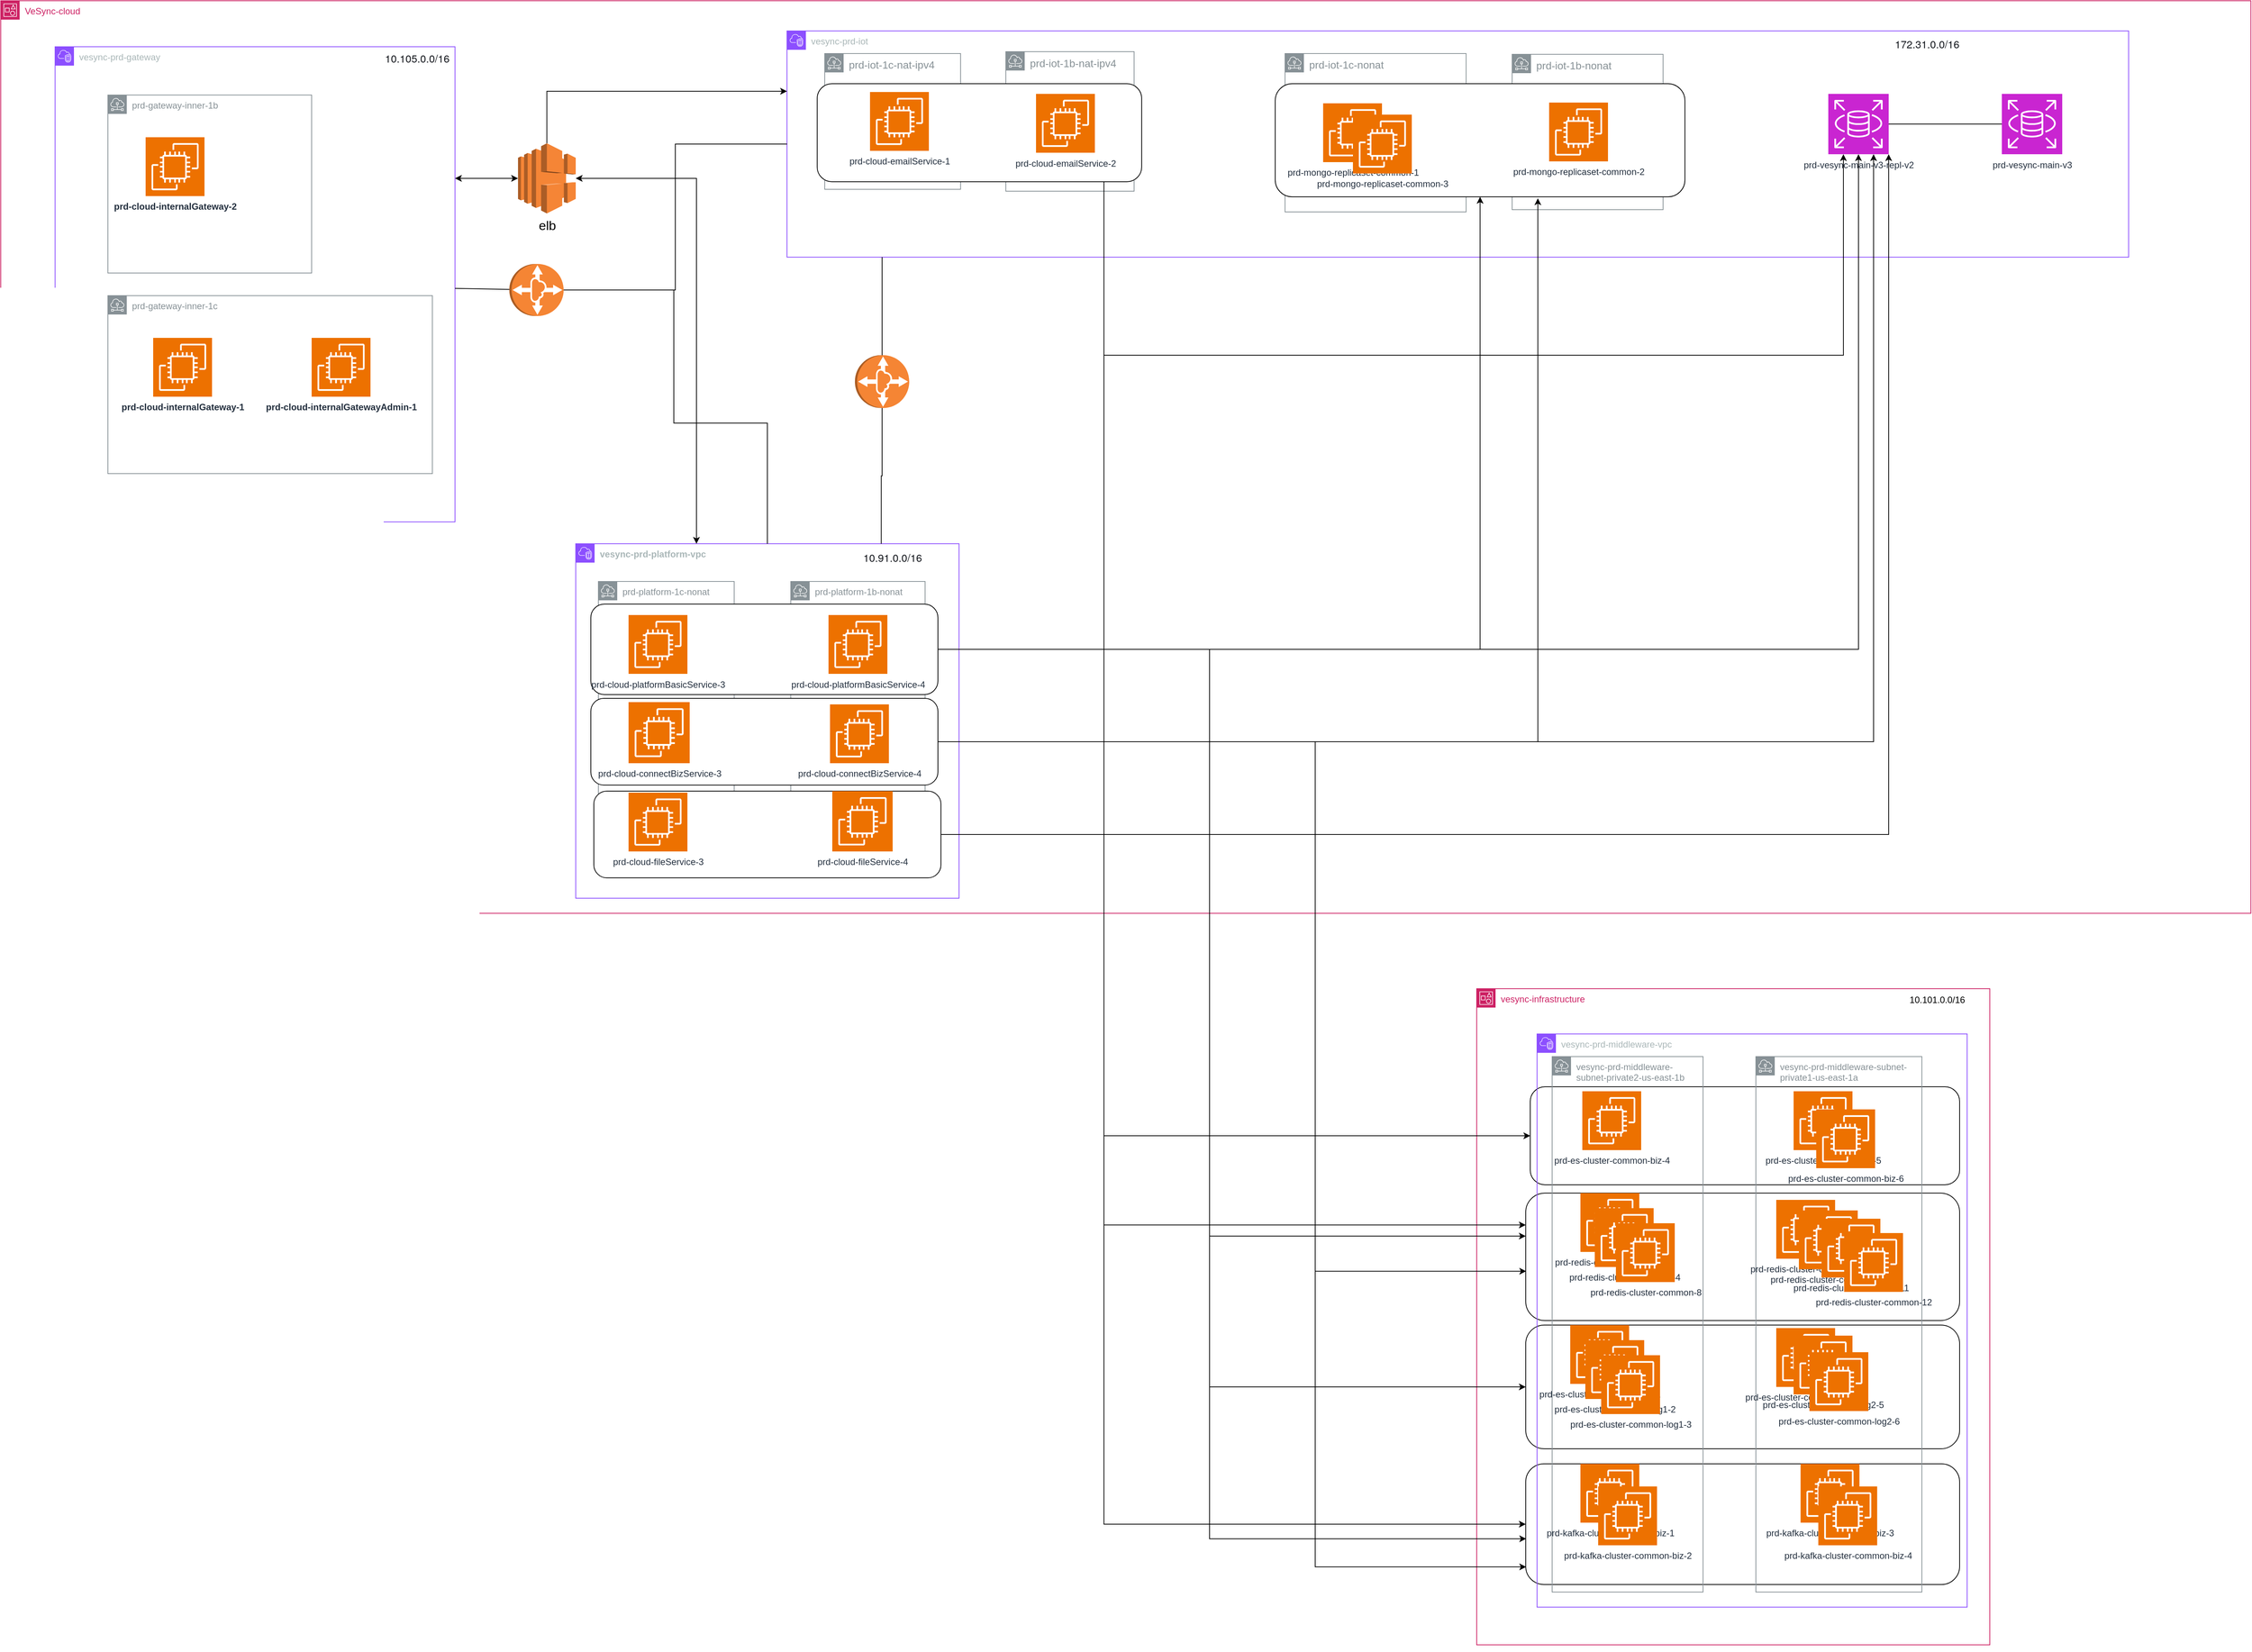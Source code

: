 <mxfile version="24.8.6">
  <diagram name="第 1 页" id="YM_w0v_YzfD_8RYGpQ09">
    <mxGraphModel dx="6434" dy="3656" grid="1" gridSize="10" guides="1" tooltips="1" connect="1" arrows="1" fold="1" page="1" pageScale="1" pageWidth="827" pageHeight="1169" math="0" shadow="0">
      <root>
        <mxCell id="0" />
        <mxCell id="1" parent="0" />
        <mxCell id="HZn5qNQIZKqaOpFyqT_2-1" value="VeSync-cloud" style="points=[[0,0],[0.25,0],[0.5,0],[0.75,0],[1,0],[1,0.25],[1,0.5],[1,0.75],[1,1],[0.75,1],[0.5,1],[0.25,1],[0,1],[0,0.75],[0,0.5],[0,0.25]];outlineConnect=0;gradientColor=none;html=1;whiteSpace=wrap;fontSize=12;fontStyle=0;container=1;pointerEvents=0;collapsible=0;recursiveResize=0;shape=mxgraph.aws4.group;grIcon=mxgraph.aws4.group_account;strokeColor=#CD2264;fillColor=none;verticalAlign=top;align=left;spacingLeft=30;fontColor=#CD2264;dashed=0;" vertex="1" parent="1">
          <mxGeometry x="-982" y="-820" width="2982" height="1210" as="geometry" />
        </mxCell>
        <mxCell id="HZn5qNQIZKqaOpFyqT_2-2" value="&lt;font face=&quot;Helvetica&quot;&gt;vesync-prd-iot&lt;/font&gt;" style="points=[[0,0],[0.25,0],[0.5,0],[0.75,0],[1,0],[1,0.25],[1,0.5],[1,0.75],[1,1],[0.75,1],[0.5,1],[0.25,1],[0,1],[0,0.75],[0,0.5],[0,0.25]];outlineConnect=0;gradientColor=none;html=1;whiteSpace=wrap;fontSize=12;fontStyle=0;container=1;pointerEvents=0;collapsible=0;recursiveResize=0;shape=mxgraph.aws4.group;grIcon=mxgraph.aws4.group_vpc2;strokeColor=#8C4FFF;fillColor=none;verticalAlign=top;align=left;spacingLeft=30;fontColor=#AAB7B8;dashed=0;" vertex="1" parent="HZn5qNQIZKqaOpFyqT_2-1">
          <mxGeometry x="1042" y="40" width="1778" height="300" as="geometry" />
        </mxCell>
        <mxCell id="HZn5qNQIZKqaOpFyqT_2-3" value="&lt;font style=&quot;font-size: 14px;&quot;&gt;prd-iot-1b-nonat&lt;/font&gt;" style="sketch=0;outlineConnect=0;gradientColor=none;html=1;whiteSpace=wrap;fontSize=12;fontStyle=0;shape=mxgraph.aws4.group;grIcon=mxgraph.aws4.group_subnet;strokeColor=#879196;fillColor=none;verticalAlign=top;align=left;spacingLeft=30;fontColor=#879196;dashed=0;" vertex="1" parent="HZn5qNQIZKqaOpFyqT_2-2">
          <mxGeometry x="961" y="31" width="200" height="206" as="geometry" />
        </mxCell>
        <mxCell id="HZn5qNQIZKqaOpFyqT_2-4" value="&lt;font style=&quot;font-size: 14px;&quot;&gt;prd-iot-1c-nonat&lt;/font&gt;" style="sketch=0;outlineConnect=0;gradientColor=none;html=1;whiteSpace=wrap;fontSize=12;fontStyle=0;shape=mxgraph.aws4.group;grIcon=mxgraph.aws4.group_subnet;strokeColor=#879196;fillColor=none;verticalAlign=top;align=left;spacingLeft=30;fontColor=#879196;dashed=0;" vertex="1" parent="HZn5qNQIZKqaOpFyqT_2-2">
          <mxGeometry x="660" y="30" width="240" height="210" as="geometry" />
        </mxCell>
        <mxCell id="HZn5qNQIZKqaOpFyqT_2-5" value="" style="rounded=1;whiteSpace=wrap;html=1;" vertex="1" parent="HZn5qNQIZKqaOpFyqT_2-2">
          <mxGeometry x="647" y="70" width="543" height="150" as="geometry" />
        </mxCell>
        <mxCell id="HZn5qNQIZKqaOpFyqT_2-6" value="&lt;font style=&quot;font-size: 14px;&quot;&gt;prd-iot-1c-nat-ipv4&lt;/font&gt;" style="sketch=0;outlineConnect=0;gradientColor=none;html=1;whiteSpace=wrap;fontSize=12;fontStyle=0;shape=mxgraph.aws4.group;grIcon=mxgraph.aws4.group_subnet;strokeColor=#879196;fillColor=none;verticalAlign=top;align=left;spacingLeft=30;fontColor=#879196;dashed=0;" vertex="1" parent="HZn5qNQIZKqaOpFyqT_2-2">
          <mxGeometry x="50" y="30" width="180" height="180" as="geometry" />
        </mxCell>
        <mxCell id="HZn5qNQIZKqaOpFyqT_2-7" value="&lt;span style=&quot;font-size: 14px;&quot;&gt;prd-iot-1b-nat-ipv4&lt;/span&gt;" style="sketch=0;outlineConnect=0;gradientColor=none;html=1;whiteSpace=wrap;fontSize=12;fontStyle=0;shape=mxgraph.aws4.group;grIcon=mxgraph.aws4.group_subnet;strokeColor=#879196;fillColor=none;verticalAlign=top;align=left;spacingLeft=30;fontColor=#879196;dashed=0;" vertex="1" parent="HZn5qNQIZKqaOpFyqT_2-2">
          <mxGeometry x="290" y="27.5" width="170" height="185" as="geometry" />
        </mxCell>
        <mxCell id="HZn5qNQIZKqaOpFyqT_2-8" value="" style="rounded=1;whiteSpace=wrap;html=1;" vertex="1" parent="HZn5qNQIZKqaOpFyqT_2-2">
          <mxGeometry x="40" y="70" width="430" height="130" as="geometry" />
        </mxCell>
        <mxCell id="HZn5qNQIZKqaOpFyqT_2-9" value="" style="rounded=0;orthogonalLoop=1;jettySize=auto;html=1;endArrow=none;endFill=0;" edge="1" parent="HZn5qNQIZKqaOpFyqT_2-2" source="HZn5qNQIZKqaOpFyqT_2-10" target="HZn5qNQIZKqaOpFyqT_2-11">
          <mxGeometry relative="1" as="geometry" />
        </mxCell>
        <mxCell id="HZn5qNQIZKqaOpFyqT_2-10" value="prd-vesync-main-v3-repl-v2" style="sketch=0;points=[[0,0,0],[0.25,0,0],[0.5,0,0],[0.75,0,0],[1,0,0],[0,1,0],[0.25,1,0],[0.5,1,0],[0.75,1,0],[1,1,0],[0,0.25,0],[0,0.5,0],[0,0.75,0],[1,0.25,0],[1,0.5,0],[1,0.75,0]];outlineConnect=0;fontColor=#232F3E;fillColor=#C925D1;strokeColor=#ffffff;dashed=0;verticalLabelPosition=bottom;verticalAlign=top;align=center;html=1;fontSize=12;fontStyle=0;aspect=fixed;shape=mxgraph.aws4.resourceIcon;resIcon=mxgraph.aws4.rds;" vertex="1" parent="HZn5qNQIZKqaOpFyqT_2-2">
          <mxGeometry x="1380" y="83.5" width="80" height="80" as="geometry" />
        </mxCell>
        <mxCell id="HZn5qNQIZKqaOpFyqT_2-11" value="prd-vesync-main-v3" style="sketch=0;points=[[0,0,0],[0.25,0,0],[0.5,0,0],[0.75,0,0],[1,0,0],[0,1,0],[0.25,1,0],[0.5,1,0],[0.75,1,0],[1,1,0],[0,0.25,0],[0,0.5,0],[0,0.75,0],[1,0.25,0],[1,0.5,0],[1,0.75,0]];outlineConnect=0;fontColor=#232F3E;fillColor=#C925D1;strokeColor=#ffffff;dashed=0;verticalLabelPosition=bottom;verticalAlign=top;align=center;html=1;fontSize=12;fontStyle=0;aspect=fixed;shape=mxgraph.aws4.resourceIcon;resIcon=mxgraph.aws4.rds;" vertex="1" parent="HZn5qNQIZKqaOpFyqT_2-2">
          <mxGeometry x="1610" y="83.5" width="80" height="80" as="geometry" />
        </mxCell>
        <mxCell id="HZn5qNQIZKqaOpFyqT_2-12" value="prd-cloud-emailService-1" style="sketch=0;points=[[0,0,0],[0.25,0,0],[0.5,0,0],[0.75,0,0],[1,0,0],[0,1,0],[0.25,1,0],[0.5,1,0],[0.75,1,0],[1,1,0],[0,0.25,0],[0,0.5,0],[0,0.75,0],[1,0.25,0],[1,0.5,0],[1,0.75,0]];outlineConnect=0;fontColor=#232F3E;fillColor=#ED7100;strokeColor=#ffffff;dashed=0;verticalLabelPosition=bottom;verticalAlign=top;align=center;html=1;fontSize=12;fontStyle=0;aspect=fixed;shape=mxgraph.aws4.resourceIcon;resIcon=mxgraph.aws4.ec2;" vertex="1" parent="HZn5qNQIZKqaOpFyqT_2-2">
          <mxGeometry x="110" y="81" width="78" height="78" as="geometry" />
        </mxCell>
        <mxCell id="HZn5qNQIZKqaOpFyqT_2-13" value="prd-cloud-emailService-2&lt;div&gt;&lt;br&gt;&lt;/div&gt;" style="sketch=0;points=[[0,0,0],[0.25,0,0],[0.5,0,0],[0.75,0,0],[1,0,0],[0,1,0],[0.25,1,0],[0.5,1,0],[0.75,1,0],[1,1,0],[0,0.25,0],[0,0.5,0],[0,0.75,0],[1,0.25,0],[1,0.5,0],[1,0.75,0]];outlineConnect=0;fontColor=#232F3E;fillColor=#ED7100;strokeColor=#ffffff;dashed=0;verticalLabelPosition=bottom;verticalAlign=top;align=center;html=1;fontSize=12;fontStyle=0;aspect=fixed;shape=mxgraph.aws4.resourceIcon;resIcon=mxgraph.aws4.ec2;" vertex="1" parent="HZn5qNQIZKqaOpFyqT_2-2">
          <mxGeometry x="330" y="83.5" width="78" height="78" as="geometry" />
        </mxCell>
        <mxCell id="HZn5qNQIZKqaOpFyqT_2-14" value="prd-mongo-replicaset-common-1" style="sketch=0;points=[[0,0,0],[0.25,0,0],[0.5,0,0],[0.75,0,0],[1,0,0],[0,1,0],[0.25,1,0],[0.5,1,0],[0.75,1,0],[1,1,0],[0,0.25,0],[0,0.5,0],[0,0.75,0],[1,0.25,0],[1,0.5,0],[1,0.75,0]];outlineConnect=0;fontColor=#232F3E;fillColor=#ED7100;strokeColor=#ffffff;dashed=0;verticalLabelPosition=bottom;verticalAlign=top;align=center;html=1;fontSize=12;fontStyle=0;aspect=fixed;shape=mxgraph.aws4.resourceIcon;resIcon=mxgraph.aws4.ec2;" vertex="1" parent="HZn5qNQIZKqaOpFyqT_2-2">
          <mxGeometry x="710.5" y="96" width="78" height="78" as="geometry" />
        </mxCell>
        <mxCell id="HZn5qNQIZKqaOpFyqT_2-15" value="prd-mongo-replicaset-common-3" style="sketch=0;points=[[0,0,0],[0.25,0,0],[0.5,0,0],[0.75,0,0],[1,0,0],[0,1,0],[0.25,1,0],[0.5,1,0],[0.75,1,0],[1,1,0],[0,0.25,0],[0,0.5,0],[0,0.75,0],[1,0.25,0],[1,0.5,0],[1,0.75,0]];outlineConnect=0;fontColor=#232F3E;fillColor=#ED7100;strokeColor=#ffffff;dashed=0;verticalLabelPosition=bottom;verticalAlign=top;align=center;html=1;fontSize=12;fontStyle=0;aspect=fixed;shape=mxgraph.aws4.resourceIcon;resIcon=mxgraph.aws4.ec2;" vertex="1" parent="HZn5qNQIZKqaOpFyqT_2-2">
          <mxGeometry x="750" y="111" width="78" height="78" as="geometry" />
        </mxCell>
        <mxCell id="HZn5qNQIZKqaOpFyqT_2-16" value="prd-mongo-replicaset-common-2" style="sketch=0;points=[[0,0,0],[0.25,0,0],[0.5,0,0],[0.75,0,0],[1,0,0],[0,1,0],[0.25,1,0],[0.5,1,0],[0.75,1,0],[1,1,0],[0,0.25,0],[0,0.5,0],[0,0.75,0],[1,0.25,0],[1,0.5,0],[1,0.75,0]];outlineConnect=0;fontColor=#232F3E;fillColor=#ED7100;strokeColor=#ffffff;dashed=0;verticalLabelPosition=bottom;verticalAlign=top;align=center;html=1;fontSize=12;fontStyle=0;aspect=fixed;shape=mxgraph.aws4.resourceIcon;resIcon=mxgraph.aws4.ec2;" vertex="1" parent="HZn5qNQIZKqaOpFyqT_2-2">
          <mxGeometry x="1010" y="95" width="78" height="78" as="geometry" />
        </mxCell>
        <mxCell id="HZn5qNQIZKqaOpFyqT_2-17" value="&lt;div style=&quot;color: rgb(22, 25, 31); font-family: &amp;quot;Amazon Ember&amp;quot;, &amp;quot;Helvetica Neue&amp;quot;, Roboto, Arial, sans-serif; font-size: 14px; text-align: start; background-color: rgb(255, 255, 255);&quot; class=&quot;awsui_child_18582_7onux_145&quot;&gt;&lt;div data-testid=&quot;column-value&quot;&gt;172.31.0.0/16&lt;/div&gt;&lt;div&gt;&lt;br&gt;&lt;/div&gt;&lt;/div&gt;&lt;div style=&quot;color: rgb(22, 25, 31); font-family: &amp;quot;Amazon Ember&amp;quot;, &amp;quot;Helvetica Neue&amp;quot;, Roboto, Arial, sans-serif; font-size: 14px; text-align: start; background-color: rgb(255, 255, 255);&quot; class=&quot;awsui_child_18582_7onux_145&quot;&gt;&lt;/div&gt;" style="text;html=1;align=center;verticalAlign=middle;whiteSpace=wrap;rounded=0;" vertex="1" parent="HZn5qNQIZKqaOpFyqT_2-2">
          <mxGeometry x="1481" y="10" width="60" height="30" as="geometry" />
        </mxCell>
        <mxCell id="HZn5qNQIZKqaOpFyqT_2-18" style="edgeStyle=orthogonalEdgeStyle;rounded=0;orthogonalLoop=1;jettySize=auto;html=1;entryX=0.25;entryY=1;entryDx=0;entryDy=0;entryPerimeter=0;" edge="1" parent="HZn5qNQIZKqaOpFyqT_2-2" source="HZn5qNQIZKqaOpFyqT_2-8" target="HZn5qNQIZKqaOpFyqT_2-10">
          <mxGeometry relative="1" as="geometry">
            <Array as="points">
              <mxPoint x="420" y="430" />
              <mxPoint x="1400" y="430" />
            </Array>
          </mxGeometry>
        </mxCell>
        <mxCell id="HZn5qNQIZKqaOpFyqT_2-19" value="&lt;b&gt;vesync-prd-platform-vpc&lt;/b&gt;" style="points=[[0,0],[0.25,0],[0.5,0],[0.75,0],[1,0],[1,0.25],[1,0.5],[1,0.75],[1,1],[0.75,1],[0.5,1],[0.25,1],[0,1],[0,0.75],[0,0.5],[0,0.25]];outlineConnect=0;gradientColor=none;html=1;whiteSpace=wrap;fontSize=12;fontStyle=0;container=1;pointerEvents=0;collapsible=0;recursiveResize=0;shape=mxgraph.aws4.group;grIcon=mxgraph.aws4.group_vpc2;strokeColor=#8C4FFF;fillColor=none;verticalAlign=top;align=left;spacingLeft=30;fontColor=#AAB7B8;dashed=0;" vertex="1" parent="HZn5qNQIZKqaOpFyqT_2-1">
          <mxGeometry x="762" y="720" width="508" height="470" as="geometry" />
        </mxCell>
        <mxCell id="HZn5qNQIZKqaOpFyqT_2-20" value="prd-platform-1b-nonat" style="sketch=0;outlineConnect=0;gradientColor=none;html=1;whiteSpace=wrap;fontSize=12;fontStyle=0;shape=mxgraph.aws4.group;grIcon=mxgraph.aws4.group_subnet;strokeColor=#879196;fillColor=none;verticalAlign=top;align=left;spacingLeft=30;fontColor=#879196;dashed=0;" vertex="1" parent="HZn5qNQIZKqaOpFyqT_2-19">
          <mxGeometry x="285" y="50" width="178" height="380" as="geometry" />
        </mxCell>
        <mxCell id="HZn5qNQIZKqaOpFyqT_2-21" value="prd-platform-1c-no&lt;span style=&quot;background-color: initial;&quot;&gt;nat&lt;/span&gt;" style="sketch=0;outlineConnect=0;gradientColor=none;html=1;whiteSpace=wrap;fontSize=12;fontStyle=0;shape=mxgraph.aws4.group;grIcon=mxgraph.aws4.group_subnet;strokeColor=#879196;fillColor=none;verticalAlign=top;align=left;spacingLeft=30;fontColor=#879196;dashed=0;" vertex="1" parent="HZn5qNQIZKqaOpFyqT_2-19">
          <mxGeometry x="30" y="50" width="180" height="380" as="geometry" />
        </mxCell>
        <mxCell id="HZn5qNQIZKqaOpFyqT_2-22" value="" style="rounded=1;whiteSpace=wrap;html=1;" vertex="1" parent="HZn5qNQIZKqaOpFyqT_2-19">
          <mxGeometry x="24" y="328" width="460" height="115" as="geometry" />
        </mxCell>
        <mxCell id="HZn5qNQIZKqaOpFyqT_2-23" value="" style="rounded=1;whiteSpace=wrap;html=1;" vertex="1" parent="HZn5qNQIZKqaOpFyqT_2-19">
          <mxGeometry x="20" y="205" width="460" height="115" as="geometry" />
        </mxCell>
        <mxCell id="HZn5qNQIZKqaOpFyqT_2-24" value="" style="rounded=1;whiteSpace=wrap;html=1;" vertex="1" parent="HZn5qNQIZKqaOpFyqT_2-19">
          <mxGeometry x="20" y="80" width="460" height="120" as="geometry" />
        </mxCell>
        <mxCell id="HZn5qNQIZKqaOpFyqT_2-25" value="&lt;div&gt;&lt;span style=&quot;background-color: initial;&quot;&gt;prd-cloud-platformBasicService-3&lt;/span&gt;&lt;br&gt;&lt;/div&gt;" style="sketch=0;points=[[0,0,0],[0.25,0,0],[0.5,0,0],[0.75,0,0],[1,0,0],[0,1,0],[0.25,1,0],[0.5,1,0],[0.75,1,0],[1,1,0],[0,0.25,0],[0,0.5,0],[0,0.75,0],[1,0.25,0],[1,0.5,0],[1,0.75,0]];outlineConnect=0;fontColor=#232F3E;fillColor=#ED7100;strokeColor=#ffffff;dashed=0;verticalLabelPosition=bottom;verticalAlign=top;align=center;html=1;fontSize=12;fontStyle=0;aspect=fixed;shape=mxgraph.aws4.resourceIcon;resIcon=mxgraph.aws4.ec2;" vertex="1" parent="HZn5qNQIZKqaOpFyqT_2-19">
          <mxGeometry x="70" y="94.5" width="78" height="78" as="geometry" />
        </mxCell>
        <mxCell id="HZn5qNQIZKqaOpFyqT_2-26" value="&lt;div&gt;&lt;span style=&quot;background-color: initial;&quot;&gt;prd-cloud-platformBasicService-4&lt;/span&gt;&lt;br&gt;&lt;/div&gt;" style="sketch=0;points=[[0,0,0],[0.25,0,0],[0.5,0,0],[0.75,0,0],[1,0,0],[0,1,0],[0.25,1,0],[0.5,1,0],[0.75,1,0],[1,1,0],[0,0.25,0],[0,0.5,0],[0,0.75,0],[1,0.25,0],[1,0.5,0],[1,0.75,0]];outlineConnect=0;fontColor=#232F3E;fillColor=#ED7100;strokeColor=#ffffff;dashed=0;verticalLabelPosition=bottom;verticalAlign=top;align=center;html=1;fontSize=12;fontStyle=0;aspect=fixed;shape=mxgraph.aws4.resourceIcon;resIcon=mxgraph.aws4.ec2;" vertex="1" parent="HZn5qNQIZKqaOpFyqT_2-19">
          <mxGeometry x="335" y="94.5" width="78" height="78" as="geometry" />
        </mxCell>
        <mxCell id="HZn5qNQIZKqaOpFyqT_2-27" value="&lt;div&gt;prd-cloud-connectBizService-3&lt;br&gt;&lt;/div&gt;" style="sketch=0;points=[[0,0,0],[0.25,0,0],[0.5,0,0],[0.75,0,0],[1,0,0],[0,1,0],[0.25,1,0],[0.5,1,0],[0.75,1,0],[1,1,0],[0,0.25,0],[0,0.5,0],[0,0.75,0],[1,0.25,0],[1,0.5,0],[1,0.75,0]];outlineConnect=0;fontColor=#232F3E;fillColor=#ED7100;strokeColor=#ffffff;dashed=0;verticalLabelPosition=bottom;verticalAlign=top;align=center;html=1;fontSize=12;fontStyle=0;aspect=fixed;shape=mxgraph.aws4.resourceIcon;resIcon=mxgraph.aws4.ec2;" vertex="1" parent="HZn5qNQIZKqaOpFyqT_2-19">
          <mxGeometry x="70" y="210" width="81" height="81" as="geometry" />
        </mxCell>
        <mxCell id="HZn5qNQIZKqaOpFyqT_2-28" value="&lt;div&gt;prd-cloud-connectBizService-4&lt;br&gt;&lt;/div&gt;" style="sketch=0;points=[[0,0,0],[0.25,0,0],[0.5,0,0],[0.75,0,0],[1,0,0],[0,1,0],[0.25,1,0],[0.5,1,0],[0.75,1,0],[1,1,0],[0,0.25,0],[0,0.5,0],[0,0.75,0],[1,0.25,0],[1,0.5,0],[1,0.75,0]];outlineConnect=0;fontColor=#232F3E;fillColor=#ED7100;strokeColor=#ffffff;dashed=0;verticalLabelPosition=bottom;verticalAlign=top;align=center;html=1;fontSize=12;fontStyle=0;aspect=fixed;shape=mxgraph.aws4.resourceIcon;resIcon=mxgraph.aws4.ec2;" vertex="1" parent="HZn5qNQIZKqaOpFyqT_2-19">
          <mxGeometry x="337" y="213" width="78" height="78" as="geometry" />
        </mxCell>
        <mxCell id="HZn5qNQIZKqaOpFyqT_2-29" value="prd-cloud-fileService-3" style="sketch=0;points=[[0,0,0],[0.25,0,0],[0.5,0,0],[0.75,0,0],[1,0,0],[0,1,0],[0.25,1,0],[0.5,1,0],[0.75,1,0],[1,1,0],[0,0.25,0],[0,0.5,0],[0,0.75,0],[1,0.25,0],[1,0.5,0],[1,0.75,0]];outlineConnect=0;fontColor=#232F3E;fillColor=#ED7100;strokeColor=#ffffff;dashed=0;verticalLabelPosition=bottom;verticalAlign=top;align=center;html=1;fontSize=12;fontStyle=0;aspect=fixed;shape=mxgraph.aws4.resourceIcon;resIcon=mxgraph.aws4.ec2;" vertex="1" parent="HZn5qNQIZKqaOpFyqT_2-19">
          <mxGeometry x="70" y="330" width="78" height="78" as="geometry" />
        </mxCell>
        <mxCell id="HZn5qNQIZKqaOpFyqT_2-30" value="prd-cloud-fileService-4" style="sketch=0;points=[[0,0,0],[0.25,0,0],[0.5,0,0],[0.75,0,0],[1,0,0],[0,1,0],[0.25,1,0],[0.5,1,0],[0.75,1,0],[1,1,0],[0,0.25,0],[0,0.5,0],[0,0.75,0],[1,0.25,0],[1,0.5,0],[1,0.75,0]];outlineConnect=0;fontColor=#232F3E;fillColor=#ED7100;strokeColor=#ffffff;dashed=0;verticalLabelPosition=bottom;verticalAlign=top;align=center;html=1;fontSize=12;fontStyle=0;aspect=fixed;shape=mxgraph.aws4.resourceIcon;resIcon=mxgraph.aws4.ec2;" vertex="1" parent="HZn5qNQIZKqaOpFyqT_2-19">
          <mxGeometry x="340" y="328" width="80" height="80" as="geometry" />
        </mxCell>
        <mxCell id="HZn5qNQIZKqaOpFyqT_2-31" value="&lt;div style=&quot;color: rgb(22, 25, 31); font-family: &amp;quot;Amazon Ember&amp;quot;, &amp;quot;Helvetica Neue&amp;quot;, Roboto, Arial, sans-serif; font-size: 14px; text-align: start; background-color: rgb(255, 255, 255);&quot; class=&quot;awsui_child_18582_7onux_145&quot;&gt;&lt;div data-testid=&quot;column-value&quot;&gt;10.91.0.0/16&lt;/div&gt;&lt;div&gt;&lt;br&gt;&lt;/div&gt;&lt;/div&gt;&lt;div style=&quot;color: rgb(22, 25, 31); font-family: &amp;quot;Amazon Ember&amp;quot;, &amp;quot;Helvetica Neue&amp;quot;, Roboto, Arial, sans-serif; font-size: 14px; text-align: start; background-color: rgb(255, 255, 255);&quot; class=&quot;awsui_child_18582_7onux_145&quot;&gt;&lt;/div&gt;" style="text;html=1;align=center;verticalAlign=middle;whiteSpace=wrap;rounded=0;" vertex="1" parent="HZn5qNQIZKqaOpFyqT_2-19">
          <mxGeometry x="390" y="11" width="60" height="30" as="geometry" />
        </mxCell>
        <mxCell id="HZn5qNQIZKqaOpFyqT_2-32" value="vesync-prd-gateway" style="points=[[0,0],[0.25,0],[0.5,0],[0.75,0],[1,0],[1,0.25],[1,0.5],[1,0.75],[1,1],[0.75,1],[0.5,1],[0.25,1],[0,1],[0,0.75],[0,0.5],[0,0.25]];outlineConnect=0;gradientColor=none;html=1;whiteSpace=wrap;fontSize=12;fontStyle=0;container=1;pointerEvents=0;collapsible=0;recursiveResize=0;shape=mxgraph.aws4.group;grIcon=mxgraph.aws4.group_vpc2;strokeColor=#8C4FFF;fillColor=none;verticalAlign=top;align=left;spacingLeft=30;fontColor=#AAB7B8;dashed=0;" vertex="1" parent="HZn5qNQIZKqaOpFyqT_2-1">
          <mxGeometry x="72" y="61" width="530" height="630" as="geometry" />
        </mxCell>
        <mxCell id="HZn5qNQIZKqaOpFyqT_2-33" value="prd-gateway-inner-1c" style="sketch=0;outlineConnect=0;gradientColor=none;html=1;whiteSpace=wrap;fontSize=12;fontStyle=0;shape=mxgraph.aws4.group;grIcon=mxgraph.aws4.group_subnet;strokeColor=#879196;fillColor=none;verticalAlign=top;align=left;spacingLeft=30;fontColor=#879196;dashed=0;" vertex="1" parent="HZn5qNQIZKqaOpFyqT_2-32">
          <mxGeometry x="70" y="330" width="430" height="236" as="geometry" />
        </mxCell>
        <mxCell id="HZn5qNQIZKqaOpFyqT_2-34" value="prd-gateway-inner-1b" style="sketch=0;outlineConnect=0;gradientColor=none;html=1;whiteSpace=wrap;fontSize=12;fontStyle=0;shape=mxgraph.aws4.group;grIcon=mxgraph.aws4.group_subnet;strokeColor=#879196;fillColor=none;verticalAlign=top;align=left;spacingLeft=30;fontColor=#879196;dashed=0;" vertex="1" parent="HZn5qNQIZKqaOpFyqT_2-32">
          <mxGeometry x="70" y="64" width="270" height="236" as="geometry" />
        </mxCell>
        <mxCell id="HZn5qNQIZKqaOpFyqT_2-35" value="prd-cloud-internalGateway-1" style="sketch=0;points=[[0,0,0],[0.25,0,0],[0.5,0,0],[0.75,0,0],[1,0,0],[0,1,0],[0.25,1,0],[0.5,1,0],[0.75,1,0],[1,1,0],[0,0.25,0],[0,0.5,0],[0,0.75,0],[1,0.25,0],[1,0.5,0],[1,0.75,0]];outlineConnect=0;fontColor=#232F3E;fillColor=#ED7100;strokeColor=#ffffff;dashed=0;verticalLabelPosition=bottom;verticalAlign=top;align=center;html=1;fontSize=12;fontStyle=1;aspect=fixed;shape=mxgraph.aws4.resourceIcon;resIcon=mxgraph.aws4.ec2;" vertex="1" parent="HZn5qNQIZKqaOpFyqT_2-32">
          <mxGeometry x="130" y="386" width="78" height="78" as="geometry" />
        </mxCell>
        <mxCell id="HZn5qNQIZKqaOpFyqT_2-36" value="prd-cloud-internalGateway-2" style="sketch=0;points=[[0,0,0],[0.25,0,0],[0.5,0,0],[0.75,0,0],[1,0,0],[0,1,0],[0.25,1,0],[0.5,1,0],[0.75,1,0],[1,1,0],[0,0.25,0],[0,0.5,0],[0,0.75,0],[1,0.25,0],[1,0.5,0],[1,0.75,0]];outlineConnect=0;fontColor=#232F3E;fillColor=#ED7100;strokeColor=#ffffff;dashed=0;verticalLabelPosition=bottom;verticalAlign=top;align=center;html=1;fontSize=12;fontStyle=1;aspect=fixed;shape=mxgraph.aws4.resourceIcon;resIcon=mxgraph.aws4.ec2;" vertex="1" parent="HZn5qNQIZKqaOpFyqT_2-32">
          <mxGeometry x="120" y="120" width="78" height="78" as="geometry" />
        </mxCell>
        <mxCell id="HZn5qNQIZKqaOpFyqT_2-37" value="prd-cloud-internalGatewayAdmin-1" style="sketch=0;points=[[0,0,0],[0.25,0,0],[0.5,0,0],[0.75,0,0],[1,0,0],[0,1,0],[0.25,1,0],[0.5,1,0],[0.75,1,0],[1,1,0],[0,0.25,0],[0,0.5,0],[0,0.75,0],[1,0.25,0],[1,0.5,0],[1,0.75,0]];outlineConnect=0;fontColor=#232F3E;fillColor=#ED7100;strokeColor=#ffffff;dashed=0;verticalLabelPosition=bottom;verticalAlign=top;align=center;html=1;fontSize=12;fontStyle=1;aspect=fixed;shape=mxgraph.aws4.resourceIcon;resIcon=mxgraph.aws4.ec2;" vertex="1" parent="HZn5qNQIZKqaOpFyqT_2-32">
          <mxGeometry x="340" y="386" width="78" height="78" as="geometry" />
        </mxCell>
        <mxCell id="HZn5qNQIZKqaOpFyqT_2-38" value="&lt;span style=&quot;color: rgb(22, 25, 31); font-family: &amp;quot;Amazon Ember&amp;quot;, &amp;quot;Helvetica Neue&amp;quot;, Roboto, Arial, sans-serif; font-size: 14px; text-align: start; background-color: rgb(255, 255, 255);&quot;&gt;10.105.0.0/16&lt;/span&gt;" style="text;html=1;align=center;verticalAlign=middle;whiteSpace=wrap;rounded=0;" vertex="1" parent="HZn5qNQIZKqaOpFyqT_2-32">
          <mxGeometry x="450" width="60" height="30" as="geometry" />
        </mxCell>
        <mxCell id="HZn5qNQIZKqaOpFyqT_2-39" value="" style="endArrow=none;html=1;rounded=0;" edge="1" parent="HZn5qNQIZKqaOpFyqT_2-1" source="HZn5qNQIZKqaOpFyqT_2-32" target="HZn5qNQIZKqaOpFyqT_2-42">
          <mxGeometry width="50" height="50" relative="1" as="geometry">
            <mxPoint x="-378" y="-482" as="sourcePoint" />
            <mxPoint x="-119" y="-490" as="targetPoint" />
          </mxGeometry>
        </mxCell>
        <mxCell id="HZn5qNQIZKqaOpFyqT_2-40" style="edgeStyle=orthogonalEdgeStyle;rounded=0;orthogonalLoop=1;jettySize=auto;html=1;entryX=0;entryY=0.5;entryDx=0;entryDy=0;endArrow=none;endFill=0;" edge="1" parent="HZn5qNQIZKqaOpFyqT_2-1" source="HZn5qNQIZKqaOpFyqT_2-42" target="HZn5qNQIZKqaOpFyqT_2-2">
          <mxGeometry relative="1" as="geometry" />
        </mxCell>
        <mxCell id="HZn5qNQIZKqaOpFyqT_2-41" style="edgeStyle=orthogonalEdgeStyle;rounded=0;orthogonalLoop=1;jettySize=auto;html=1;entryX=0.5;entryY=0;entryDx=0;entryDy=0;endArrow=none;endFill=0;" edge="1" parent="HZn5qNQIZKqaOpFyqT_2-1" source="HZn5qNQIZKqaOpFyqT_2-42" target="HZn5qNQIZKqaOpFyqT_2-19">
          <mxGeometry relative="1" as="geometry">
            <Array as="points">
              <mxPoint x="892" y="384" />
              <mxPoint x="892" y="560" />
              <mxPoint x="1016" y="560" />
            </Array>
          </mxGeometry>
        </mxCell>
        <mxCell id="HZn5qNQIZKqaOpFyqT_2-42" value="" style="outlineConnect=0;dashed=0;verticalLabelPosition=bottom;verticalAlign=top;align=center;html=1;shape=mxgraph.aws3.vpc_peering;fillColor=#F58534;gradientColor=none;direction=south;" vertex="1" parent="HZn5qNQIZKqaOpFyqT_2-1">
          <mxGeometry x="674" y="349" width="72" height="69" as="geometry" />
        </mxCell>
        <mxCell id="HZn5qNQIZKqaOpFyqT_2-43" style="edgeStyle=orthogonalEdgeStyle;rounded=0;orthogonalLoop=1;jettySize=auto;html=1;" edge="1" parent="HZn5qNQIZKqaOpFyqT_2-1" source="HZn5qNQIZKqaOpFyqT_2-24" target="HZn5qNQIZKqaOpFyqT_2-5">
          <mxGeometry relative="1" as="geometry" />
        </mxCell>
        <mxCell id="HZn5qNQIZKqaOpFyqT_2-44" style="edgeStyle=orthogonalEdgeStyle;rounded=0;orthogonalLoop=1;jettySize=auto;html=1;entryX=0.5;entryY=1;entryDx=0;entryDy=0;entryPerimeter=0;" edge="1" parent="HZn5qNQIZKqaOpFyqT_2-1" source="HZn5qNQIZKqaOpFyqT_2-24" target="HZn5qNQIZKqaOpFyqT_2-10">
          <mxGeometry relative="1" as="geometry" />
        </mxCell>
        <mxCell id="HZn5qNQIZKqaOpFyqT_2-45" style="edgeStyle=orthogonalEdgeStyle;rounded=0;orthogonalLoop=1;jettySize=auto;html=1;entryX=0.641;entryY=1.013;entryDx=0;entryDy=0;entryPerimeter=0;" edge="1" parent="HZn5qNQIZKqaOpFyqT_2-1" source="HZn5qNQIZKqaOpFyqT_2-23" target="HZn5qNQIZKqaOpFyqT_2-5">
          <mxGeometry relative="1" as="geometry" />
        </mxCell>
        <mxCell id="HZn5qNQIZKqaOpFyqT_2-46" style="edgeStyle=orthogonalEdgeStyle;rounded=0;orthogonalLoop=1;jettySize=auto;html=1;entryX=0.75;entryY=1;entryDx=0;entryDy=0;entryPerimeter=0;" edge="1" parent="HZn5qNQIZKqaOpFyqT_2-1" source="HZn5qNQIZKqaOpFyqT_2-23" target="HZn5qNQIZKqaOpFyqT_2-10">
          <mxGeometry relative="1" as="geometry" />
        </mxCell>
        <mxCell id="HZn5qNQIZKqaOpFyqT_2-47" style="edgeStyle=orthogonalEdgeStyle;rounded=0;orthogonalLoop=1;jettySize=auto;html=1;entryX=1;entryY=1;entryDx=0;entryDy=0;entryPerimeter=0;" edge="1" parent="HZn5qNQIZKqaOpFyqT_2-1" source="HZn5qNQIZKqaOpFyqT_2-22" target="HZn5qNQIZKqaOpFyqT_2-10">
          <mxGeometry relative="1" as="geometry" />
        </mxCell>
        <mxCell id="HZn5qNQIZKqaOpFyqT_2-48" style="edgeStyle=orthogonalEdgeStyle;rounded=0;orthogonalLoop=1;jettySize=auto;html=1;endArrow=none;endFill=0;entryX=0.797;entryY=0;entryDx=0;entryDy=0;entryPerimeter=0;" edge="1" parent="HZn5qNQIZKqaOpFyqT_2-1" source="HZn5qNQIZKqaOpFyqT_2-50" target="HZn5qNQIZKqaOpFyqT_2-19">
          <mxGeometry relative="1" as="geometry">
            <mxPoint x="1167" y="710" as="targetPoint" />
          </mxGeometry>
        </mxCell>
        <mxCell id="HZn5qNQIZKqaOpFyqT_2-49" style="edgeStyle=orthogonalEdgeStyle;rounded=0;orthogonalLoop=1;jettySize=auto;html=1;endArrow=none;endFill=0;" edge="1" parent="HZn5qNQIZKqaOpFyqT_2-1" source="HZn5qNQIZKqaOpFyqT_2-50" target="HZn5qNQIZKqaOpFyqT_2-2">
          <mxGeometry relative="1" as="geometry">
            <Array as="points">
              <mxPoint x="1168" y="380" />
              <mxPoint x="1168" y="380" />
            </Array>
          </mxGeometry>
        </mxCell>
        <mxCell id="HZn5qNQIZKqaOpFyqT_2-50" value="" style="outlineConnect=0;dashed=0;verticalLabelPosition=bottom;verticalAlign=top;align=center;html=1;shape=mxgraph.aws3.vpc_peering;fillColor=#F58534;gradientColor=none;direction=south;" vertex="1" parent="HZn5qNQIZKqaOpFyqT_2-1">
          <mxGeometry x="1132" y="470" width="72" height="70" as="geometry" />
        </mxCell>
        <mxCell id="HZn5qNQIZKqaOpFyqT_2-51" style="edgeStyle=orthogonalEdgeStyle;rounded=0;orthogonalLoop=1;jettySize=auto;html=1;startArrow=classic;startFill=1;" edge="1" parent="HZn5qNQIZKqaOpFyqT_2-1" source="HZn5qNQIZKqaOpFyqT_2-54" target="HZn5qNQIZKqaOpFyqT_2-32">
          <mxGeometry relative="1" as="geometry">
            <Array as="points">
              <mxPoint x="612" y="236" />
              <mxPoint x="612" y="236" />
            </Array>
          </mxGeometry>
        </mxCell>
        <mxCell id="HZn5qNQIZKqaOpFyqT_2-52" style="edgeStyle=orthogonalEdgeStyle;rounded=0;orthogonalLoop=1;jettySize=auto;html=1;startArrow=none;startFill=0;" edge="1" parent="HZn5qNQIZKqaOpFyqT_2-1" source="HZn5qNQIZKqaOpFyqT_2-54" target="HZn5qNQIZKqaOpFyqT_2-2">
          <mxGeometry relative="1" as="geometry">
            <Array as="points">
              <mxPoint x="724" y="120" />
            </Array>
          </mxGeometry>
        </mxCell>
        <mxCell id="HZn5qNQIZKqaOpFyqT_2-53" style="edgeStyle=orthogonalEdgeStyle;rounded=0;orthogonalLoop=1;jettySize=auto;html=1;startArrow=classic;startFill=1;" edge="1" parent="HZn5qNQIZKqaOpFyqT_2-1" source="HZn5qNQIZKqaOpFyqT_2-54">
          <mxGeometry relative="1" as="geometry">
            <mxPoint x="922" y="720" as="targetPoint" />
            <Array as="points">
              <mxPoint x="922" y="236" />
              <mxPoint x="922" y="720" />
            </Array>
          </mxGeometry>
        </mxCell>
        <mxCell id="HZn5qNQIZKqaOpFyqT_2-54" value="&lt;font style=&quot;font-size: 17px;&quot;&gt;elb&lt;/font&gt;" style="outlineConnect=0;dashed=0;verticalLabelPosition=bottom;verticalAlign=top;align=center;html=1;shape=mxgraph.aws3.elastic_load_balancing;fillColor=#F58536;gradientColor=none;" vertex="1" parent="HZn5qNQIZKqaOpFyqT_2-1">
          <mxGeometry x="685.5" y="189" width="76.5" height="93" as="geometry" />
        </mxCell>
        <mxCell id="HZn5qNQIZKqaOpFyqT_2-55" value="vesync-infrastructure" style="points=[[0,0],[0.25,0],[0.5,0],[0.75,0],[1,0],[1,0.25],[1,0.5],[1,0.75],[1,1],[0.75,1],[0.5,1],[0.25,1],[0,1],[0,0.75],[0,0.5],[0,0.25]];outlineConnect=0;gradientColor=none;html=1;whiteSpace=wrap;fontSize=12;fontStyle=0;container=1;pointerEvents=0;collapsible=0;recursiveResize=0;shape=mxgraph.aws4.group;grIcon=mxgraph.aws4.group_account;strokeColor=#CD2264;fillColor=none;verticalAlign=top;align=left;spacingLeft=30;fontColor=#CD2264;dashed=0;" vertex="1" parent="1">
          <mxGeometry x="974" y="490" width="680" height="870" as="geometry" />
        </mxCell>
        <mxCell id="HZn5qNQIZKqaOpFyqT_2-56" value="" style="rounded=1;whiteSpace=wrap;html=1;" vertex="1" parent="HZn5qNQIZKqaOpFyqT_2-55">
          <mxGeometry x="65" y="630" width="575" height="160" as="geometry" />
        </mxCell>
        <mxCell id="HZn5qNQIZKqaOpFyqT_2-57" value="" style="rounded=1;whiteSpace=wrap;html=1;" vertex="1" parent="HZn5qNQIZKqaOpFyqT_2-55">
          <mxGeometry x="65" y="446" width="575" height="164" as="geometry" />
        </mxCell>
        <mxCell id="HZn5qNQIZKqaOpFyqT_2-58" value="" style="rounded=1;whiteSpace=wrap;html=1;" vertex="1" parent="HZn5qNQIZKqaOpFyqT_2-55">
          <mxGeometry x="71" y="130" width="569" height="130" as="geometry" />
        </mxCell>
        <mxCell id="HZn5qNQIZKqaOpFyqT_2-59" value="" style="rounded=1;whiteSpace=wrap;html=1;" vertex="1" parent="HZn5qNQIZKqaOpFyqT_2-55">
          <mxGeometry x="65" y="271" width="575" height="169" as="geometry" />
        </mxCell>
        <mxCell id="HZn5qNQIZKqaOpFyqT_2-60" value="vesync-prd-middleware-vpc" style="points=[[0,0],[0.25,0],[0.5,0],[0.75,0],[1,0],[1,0.25],[1,0.5],[1,0.75],[1,1],[0.75,1],[0.5,1],[0.25,1],[0,1],[0,0.75],[0,0.5],[0,0.25]];outlineConnect=0;gradientColor=none;html=1;whiteSpace=wrap;fontSize=12;fontStyle=0;container=1;pointerEvents=0;collapsible=0;recursiveResize=0;shape=mxgraph.aws4.group;grIcon=mxgraph.aws4.group_vpc2;strokeColor=#8C4FFF;fillColor=none;verticalAlign=top;align=left;spacingLeft=30;fontColor=#AAB7B8;dashed=0;" vertex="1" parent="HZn5qNQIZKqaOpFyqT_2-55">
          <mxGeometry x="80" y="60" width="570" height="760" as="geometry" />
        </mxCell>
        <mxCell id="HZn5qNQIZKqaOpFyqT_2-61" value="&lt;div&gt;vesync-prd-middleware-subnet-private2-us-east-1b&lt;/div&gt;&lt;div&gt;&lt;br&gt;&lt;/div&gt;" style="sketch=0;outlineConnect=0;gradientColor=none;html=1;whiteSpace=wrap;fontSize=12;fontStyle=0;shape=mxgraph.aws4.group;grIcon=mxgraph.aws4.group_subnet;strokeColor=#879196;fillColor=none;verticalAlign=top;align=left;spacingLeft=30;fontColor=#879196;dashed=0;" vertex="1" parent="HZn5qNQIZKqaOpFyqT_2-60">
          <mxGeometry x="20" y="30" width="200" height="710" as="geometry" />
        </mxCell>
        <mxCell id="HZn5qNQIZKqaOpFyqT_2-62" value="vesync-prd-middleware-subnet-private1-us-east-1a" style="sketch=0;outlineConnect=0;gradientColor=none;html=1;whiteSpace=wrap;fontSize=12;fontStyle=0;shape=mxgraph.aws4.group;grIcon=mxgraph.aws4.group_subnet;strokeColor=#879196;fillColor=none;verticalAlign=top;align=left;spacingLeft=30;fontColor=#879196;dashed=0;" vertex="1" parent="HZn5qNQIZKqaOpFyqT_2-60">
          <mxGeometry x="290" y="30" width="220" height="710" as="geometry" />
        </mxCell>
        <mxCell id="HZn5qNQIZKqaOpFyqT_2-63" value="prd-es-cluster-common-biz-4" style="sketch=0;points=[[0,0,0],[0.25,0,0],[0.5,0,0],[0.75,0,0],[1,0,0],[0,1,0],[0.25,1,0],[0.5,1,0],[0.75,1,0],[1,1,0],[0,0.25,0],[0,0.5,0],[0,0.75,0],[1,0.25,0],[1,0.5,0],[1,0.75,0]];outlineConnect=0;fontColor=#232F3E;fillColor=#ED7100;strokeColor=#ffffff;dashed=0;verticalLabelPosition=bottom;verticalAlign=top;align=center;html=1;fontSize=12;fontStyle=0;aspect=fixed;shape=mxgraph.aws4.resourceIcon;resIcon=mxgraph.aws4.ec2;" vertex="1" parent="HZn5qNQIZKqaOpFyqT_2-60">
          <mxGeometry x="60" y="76" width="78" height="78" as="geometry" />
        </mxCell>
        <mxCell id="HZn5qNQIZKqaOpFyqT_2-64" value="prd-es-cluster-common-biz-5" style="sketch=0;points=[[0,0,0],[0.25,0,0],[0.5,0,0],[0.75,0,0],[1,0,0],[0,1,0],[0.25,1,0],[0.5,1,0],[0.75,1,0],[1,1,0],[0,0.25,0],[0,0.5,0],[0,0.75,0],[1,0.25,0],[1,0.5,0],[1,0.75,0]];outlineConnect=0;fontColor=#232F3E;fillColor=#ED7100;strokeColor=#ffffff;dashed=0;verticalLabelPosition=bottom;verticalAlign=top;align=center;html=1;fontSize=12;fontStyle=0;aspect=fixed;shape=mxgraph.aws4.resourceIcon;resIcon=mxgraph.aws4.ec2;" vertex="1" parent="HZn5qNQIZKqaOpFyqT_2-60">
          <mxGeometry x="340" y="76" width="78" height="78" as="geometry" />
        </mxCell>
        <mxCell id="HZn5qNQIZKqaOpFyqT_2-65" value="prd-es-cluster-common-biz-6" style="sketch=0;points=[[0,0,0],[0.25,0,0],[0.5,0,0],[0.75,0,0],[1,0,0],[0,1,0],[0.25,1,0],[0.5,1,0],[0.75,1,0],[1,1,0],[0,0.25,0],[0,0.5,0],[0,0.75,0],[1,0.25,0],[1,0.5,0],[1,0.75,0]];outlineConnect=0;fontColor=#232F3E;fillColor=#ED7100;strokeColor=#ffffff;dashed=0;verticalLabelPosition=bottom;verticalAlign=top;align=center;html=1;fontSize=12;fontStyle=0;aspect=fixed;shape=mxgraph.aws4.resourceIcon;resIcon=mxgraph.aws4.ec2;" vertex="1" parent="HZn5qNQIZKqaOpFyqT_2-60">
          <mxGeometry x="370" y="100" width="78" height="78" as="geometry" />
        </mxCell>
        <mxCell id="HZn5qNQIZKqaOpFyqT_2-66" value="&lt;div&gt;prd-redis-cluster-common-2&lt;/div&gt;&lt;div&gt;&lt;br&gt;&lt;/div&gt;" style="sketch=0;points=[[0,0,0],[0.25,0,0],[0.5,0,0],[0.75,0,0],[1,0,0],[0,1,0],[0.25,1,0],[0.5,1,0],[0.75,1,0],[1,1,0],[0,0.25,0],[0,0.5,0],[0,0.75,0],[1,0.25,0],[1,0.5,0],[1,0.75,0]];outlineConnect=0;fontColor=#232F3E;fillColor=#ED7100;strokeColor=#ffffff;dashed=0;verticalLabelPosition=bottom;verticalAlign=top;align=center;html=1;fontSize=12;fontStyle=0;aspect=fixed;shape=mxgraph.aws4.resourceIcon;resIcon=mxgraph.aws4.ec2;" vertex="1" parent="HZn5qNQIZKqaOpFyqT_2-60">
          <mxGeometry x="57.5" y="211" width="78" height="78" as="geometry" />
        </mxCell>
        <mxCell id="HZn5qNQIZKqaOpFyqT_2-67" value="&lt;div&gt;prd-redis-cluster-common-4&lt;/div&gt;&lt;div&gt;&lt;br&gt;&lt;/div&gt;" style="sketch=0;points=[[0,0,0],[0.25,0,0],[0.5,0,0],[0.75,0,0],[1,0,0],[0,1,0],[0.25,1,0],[0.5,1,0],[0.75,1,0],[1,1,0],[0,0.25,0],[0,0.5,0],[0,0.75,0],[1,0.25,0],[1,0.5,0],[1,0.75,0]];outlineConnect=0;fontColor=#232F3E;fillColor=#ED7100;strokeColor=#ffffff;dashed=0;verticalLabelPosition=bottom;verticalAlign=top;align=center;html=1;fontSize=12;fontStyle=0;aspect=fixed;shape=mxgraph.aws4.resourceIcon;resIcon=mxgraph.aws4.ec2;" vertex="1" parent="HZn5qNQIZKqaOpFyqT_2-60">
          <mxGeometry x="76.5" y="231" width="78" height="78" as="geometry" />
        </mxCell>
        <mxCell id="HZn5qNQIZKqaOpFyqT_2-68" value="&lt;div&gt;prd-redis-cluster-common-8&lt;/div&gt;" style="sketch=0;points=[[0,0,0],[0.25,0,0],[0.5,0,0],[0.75,0,0],[1,0,0],[0,1,0],[0.25,1,0],[0.5,1,0],[0.75,1,0],[1,1,0],[0,0.25,0],[0,0.5,0],[0,0.75,0],[1,0.25,0],[1,0.5,0],[1,0.75,0]];outlineConnect=0;fontColor=#232F3E;fillColor=#ED7100;strokeColor=#ffffff;dashed=0;verticalLabelPosition=bottom;verticalAlign=top;align=center;html=1;fontSize=12;fontStyle=0;aspect=fixed;shape=mxgraph.aws4.resourceIcon;resIcon=mxgraph.aws4.ec2;" vertex="1" parent="HZn5qNQIZKqaOpFyqT_2-60">
          <mxGeometry x="104.5" y="251" width="78" height="78" as="geometry" />
        </mxCell>
        <mxCell id="HZn5qNQIZKqaOpFyqT_2-69" value="&lt;div&gt;prd-redis-cluster-common-9&lt;/div&gt;" style="sketch=0;points=[[0,0,0],[0.25,0,0],[0.5,0,0],[0.75,0,0],[1,0,0],[0,1,0],[0.25,1,0],[0.5,1,0],[0.75,1,0],[1,1,0],[0,0.25,0],[0,0.5,0],[0,0.75,0],[1,0.25,0],[1,0.5,0],[1,0.75,0]];outlineConnect=0;fontColor=#232F3E;fillColor=#ED7100;strokeColor=#ffffff;dashed=0;verticalLabelPosition=bottom;verticalAlign=top;align=center;html=1;fontSize=12;fontStyle=0;aspect=fixed;shape=mxgraph.aws4.resourceIcon;resIcon=mxgraph.aws4.ec2;" vertex="1" parent="HZn5qNQIZKqaOpFyqT_2-60">
          <mxGeometry x="317" y="220" width="78" height="78" as="geometry" />
        </mxCell>
        <mxCell id="HZn5qNQIZKqaOpFyqT_2-70" value="&lt;div&gt;prd-redis-cluster-common-10&lt;/div&gt;" style="sketch=0;points=[[0,0,0],[0.25,0,0],[0.5,0,0],[0.75,0,0],[1,0,0],[0,1,0],[0.25,1,0],[0.5,1,0],[0.75,1,0],[1,1,0],[0,0.25,0],[0,0.5,0],[0,0.75,0],[1,0.25,0],[1,0.5,0],[1,0.75,0]];outlineConnect=0;fontColor=#232F3E;fillColor=#ED7100;strokeColor=#ffffff;dashed=0;verticalLabelPosition=bottom;verticalAlign=top;align=center;html=1;fontSize=12;fontStyle=0;aspect=fixed;shape=mxgraph.aws4.resourceIcon;resIcon=mxgraph.aws4.ec2;" vertex="1" parent="HZn5qNQIZKqaOpFyqT_2-60">
          <mxGeometry x="347" y="234" width="78" height="78" as="geometry" />
        </mxCell>
        <mxCell id="HZn5qNQIZKqaOpFyqT_2-71" value="&lt;div&gt;prd-redis-cluster-common-11&lt;/div&gt;" style="sketch=0;points=[[0,0,0],[0.25,0,0],[0.5,0,0],[0.75,0,0],[1,0,0],[0,1,0],[0.25,1,0],[0.5,1,0],[0.75,1,0],[1,1,0],[0,0.25,0],[0,0.5,0],[0,0.75,0],[1,0.25,0],[1,0.5,0],[1,0.75,0]];outlineConnect=0;fontColor=#232F3E;fillColor=#ED7100;strokeColor=#ffffff;dashed=0;verticalLabelPosition=bottom;verticalAlign=top;align=center;html=1;fontSize=12;fontStyle=0;aspect=fixed;shape=mxgraph.aws4.resourceIcon;resIcon=mxgraph.aws4.ec2;" vertex="1" parent="HZn5qNQIZKqaOpFyqT_2-60">
          <mxGeometry x="377" y="245" width="78" height="78" as="geometry" />
        </mxCell>
        <mxCell id="HZn5qNQIZKqaOpFyqT_2-72" value="&lt;div&gt;prd-redis-cluster-common-12&lt;/div&gt;" style="sketch=0;points=[[0,0,0],[0.25,0,0],[0.5,0,0],[0.75,0,0],[1,0,0],[0,1,0],[0.25,1,0],[0.5,1,0],[0.75,1,0],[1,1,0],[0,0.25,0],[0,0.5,0],[0,0.75,0],[1,0.25,0],[1,0.5,0],[1,0.75,0]];outlineConnect=0;fontColor=#232F3E;fillColor=#ED7100;strokeColor=#ffffff;dashed=0;verticalLabelPosition=bottom;verticalAlign=top;align=center;html=1;fontSize=12;fontStyle=0;aspect=fixed;shape=mxgraph.aws4.resourceIcon;resIcon=mxgraph.aws4.ec2;" vertex="1" parent="HZn5qNQIZKqaOpFyqT_2-60">
          <mxGeometry x="407" y="264" width="78" height="78" as="geometry" />
        </mxCell>
        <mxCell id="HZn5qNQIZKqaOpFyqT_2-73" value="prd-es-cluster-common-log2-4" style="sketch=0;points=[[0,0,0],[0.25,0,0],[0.5,0,0],[0.75,0,0],[1,0,0],[0,1,0],[0.25,1,0],[0.5,1,0],[0.75,1,0],[1,1,0],[0,0.25,0],[0,0.5,0],[0,0.75,0],[1,0.25,0],[1,0.5,0],[1,0.75,0]];outlineConnect=0;fontColor=#232F3E;fillColor=#ED7100;strokeColor=#ffffff;dashed=0;verticalLabelPosition=bottom;verticalAlign=top;align=center;html=1;fontSize=12;fontStyle=0;aspect=fixed;shape=mxgraph.aws4.resourceIcon;resIcon=mxgraph.aws4.ec2;" vertex="1" parent="HZn5qNQIZKqaOpFyqT_2-60">
          <mxGeometry x="317" y="390" width="78" height="78" as="geometry" />
        </mxCell>
        <mxCell id="HZn5qNQIZKqaOpFyqT_2-74" value="&lt;div&gt;prd-es-cluster-common-log1-1&lt;/div&gt;" style="sketch=0;points=[[0,0,0],[0.25,0,0],[0.5,0,0],[0.75,0,0],[1,0,0],[0,1,0],[0.25,1,0],[0.5,1,0],[0.75,1,0],[1,1,0],[0,0.25,0],[0,0.5,0],[0,0.75,0],[1,0.25,0],[1,0.5,0],[1,0.75,0]];outlineConnect=0;fontColor=#232F3E;fillColor=#ED7100;strokeColor=#ffffff;dashed=0;verticalLabelPosition=bottom;verticalAlign=top;align=center;html=1;fontSize=12;fontStyle=0;aspect=fixed;shape=mxgraph.aws4.resourceIcon;resIcon=mxgraph.aws4.ec2;" vertex="1" parent="HZn5qNQIZKqaOpFyqT_2-60">
          <mxGeometry x="44" y="386" width="78" height="78" as="geometry" />
        </mxCell>
        <mxCell id="HZn5qNQIZKqaOpFyqT_2-75" value="&lt;div&gt;prd-es-cluster-common-log1-2&lt;/div&gt;" style="sketch=0;points=[[0,0,0],[0.25,0,0],[0.5,0,0],[0.75,0,0],[1,0,0],[0,1,0],[0.25,1,0],[0.5,1,0],[0.75,1,0],[1,1,0],[0,0.25,0],[0,0.5,0],[0,0.75,0],[1,0.25,0],[1,0.5,0],[1,0.75,0]];outlineConnect=0;fontColor=#232F3E;fillColor=#ED7100;strokeColor=#ffffff;dashed=0;verticalLabelPosition=bottom;verticalAlign=top;align=center;html=1;fontSize=12;fontStyle=0;aspect=fixed;shape=mxgraph.aws4.resourceIcon;resIcon=mxgraph.aws4.ec2;" vertex="1" parent="HZn5qNQIZKqaOpFyqT_2-60">
          <mxGeometry x="64" y="406" width="78" height="78" as="geometry" />
        </mxCell>
        <mxCell id="HZn5qNQIZKqaOpFyqT_2-76" value="&lt;div&gt;prd-es-cluster-common-log1-3&lt;/div&gt;" style="sketch=0;points=[[0,0,0],[0.25,0,0],[0.5,0,0],[0.75,0,0],[1,0,0],[0,1,0],[0.25,1,0],[0.5,1,0],[0.75,1,0],[1,1,0],[0,0.25,0],[0,0.5,0],[0,0.75,0],[1,0.25,0],[1,0.5,0],[1,0.75,0]];outlineConnect=0;fontColor=#232F3E;fillColor=#ED7100;strokeColor=#ffffff;dashed=0;verticalLabelPosition=bottom;verticalAlign=top;align=center;html=1;fontSize=12;fontStyle=0;aspect=fixed;shape=mxgraph.aws4.resourceIcon;resIcon=mxgraph.aws4.ec2;" vertex="1" parent="HZn5qNQIZKqaOpFyqT_2-60">
          <mxGeometry x="85" y="426" width="78" height="78" as="geometry" />
        </mxCell>
        <mxCell id="HZn5qNQIZKqaOpFyqT_2-77" value="prd-es-cluster-common-log2-5" style="sketch=0;points=[[0,0,0],[0.25,0,0],[0.5,0,0],[0.75,0,0],[1,0,0],[0,1,0],[0.25,1,0],[0.5,1,0],[0.75,1,0],[1,1,0],[0,0.25,0],[0,0.5,0],[0,0.75,0],[1,0.25,0],[1,0.5,0],[1,0.75,0]];outlineConnect=0;fontColor=#232F3E;fillColor=#ED7100;strokeColor=#ffffff;dashed=0;verticalLabelPosition=bottom;verticalAlign=top;align=center;html=1;fontSize=12;fontStyle=0;aspect=fixed;shape=mxgraph.aws4.resourceIcon;resIcon=mxgraph.aws4.ec2;" vertex="1" parent="HZn5qNQIZKqaOpFyqT_2-60">
          <mxGeometry x="340" y="400" width="78" height="78" as="geometry" />
        </mxCell>
        <mxCell id="HZn5qNQIZKqaOpFyqT_2-78" value="prd-es-cluster-common-log2-6" style="sketch=0;points=[[0,0,0],[0.25,0,0],[0.5,0,0],[0.75,0,0],[1,0,0],[0,1,0],[0.25,1,0],[0.5,1,0],[0.75,1,0],[1,1,0],[0,0.25,0],[0,0.5,0],[0,0.75,0],[1,0.25,0],[1,0.5,0],[1,0.75,0]];outlineConnect=0;fontColor=#232F3E;fillColor=#ED7100;strokeColor=#ffffff;dashed=0;verticalLabelPosition=bottom;verticalAlign=top;align=center;html=1;fontSize=12;fontStyle=0;aspect=fixed;shape=mxgraph.aws4.resourceIcon;resIcon=mxgraph.aws4.ec2;" vertex="1" parent="HZn5qNQIZKqaOpFyqT_2-60">
          <mxGeometry x="361" y="422" width="78" height="78" as="geometry" />
        </mxCell>
        <mxCell id="HZn5qNQIZKqaOpFyqT_2-79" value="&lt;div&gt;prd-kafka-cluster-common-biz-1&lt;/div&gt;" style="sketch=0;points=[[0,0,0],[0.25,0,0],[0.5,0,0],[0.75,0,0],[1,0,0],[0,1,0],[0.25,1,0],[0.5,1,0],[0.75,1,0],[1,1,0],[0,0.25,0],[0,0.5,0],[0,0.75,0],[1,0.25,0],[1,0.5,0],[1,0.75,0]];outlineConnect=0;fontColor=#232F3E;fillColor=#ED7100;strokeColor=#ffffff;dashed=0;verticalLabelPosition=bottom;verticalAlign=top;align=center;html=1;fontSize=12;fontStyle=0;aspect=fixed;shape=mxgraph.aws4.resourceIcon;resIcon=mxgraph.aws4.ec2;" vertex="1" parent="HZn5qNQIZKqaOpFyqT_2-60">
          <mxGeometry x="57.5" y="570" width="78" height="78" as="geometry" />
        </mxCell>
        <mxCell id="HZn5qNQIZKqaOpFyqT_2-80" value="&lt;div&gt;prd-kafka-cluster-common-biz-2&lt;/div&gt;" style="sketch=0;points=[[0,0,0],[0.25,0,0],[0.5,0,0],[0.75,0,0],[1,0,0],[0,1,0],[0.25,1,0],[0.5,1,0],[0.75,1,0],[1,1,0],[0,0.25,0],[0,0.5,0],[0,0.75,0],[1,0.25,0],[1,0.5,0],[1,0.75,0]];outlineConnect=0;fontColor=#232F3E;fillColor=#ED7100;strokeColor=#ffffff;dashed=0;verticalLabelPosition=bottom;verticalAlign=top;align=center;html=1;fontSize=12;fontStyle=0;aspect=fixed;shape=mxgraph.aws4.resourceIcon;resIcon=mxgraph.aws4.ec2;" vertex="1" parent="HZn5qNQIZKqaOpFyqT_2-60">
          <mxGeometry x="81" y="600" width="78" height="78" as="geometry" />
        </mxCell>
        <mxCell id="HZn5qNQIZKqaOpFyqT_2-81" value="&lt;div&gt;prd-kafka-cluster-common-biz-3&lt;/div&gt;" style="sketch=0;points=[[0,0,0],[0.25,0,0],[0.5,0,0],[0.75,0,0],[1,0,0],[0,1,0],[0.25,1,0],[0.5,1,0],[0.75,1,0],[1,1,0],[0,0.25,0],[0,0.5,0],[0,0.75,0],[1,0.25,0],[1,0.5,0],[1,0.75,0]];outlineConnect=0;fontColor=#232F3E;fillColor=#ED7100;strokeColor=#ffffff;dashed=0;verticalLabelPosition=bottom;verticalAlign=top;align=center;html=1;fontSize=12;fontStyle=0;aspect=fixed;shape=mxgraph.aws4.resourceIcon;resIcon=mxgraph.aws4.ec2;" vertex="1" parent="HZn5qNQIZKqaOpFyqT_2-60">
          <mxGeometry x="349.25" y="570" width="78" height="78" as="geometry" />
        </mxCell>
        <mxCell id="HZn5qNQIZKqaOpFyqT_2-82" value="&lt;div&gt;prd-kafka-cluster-common-biz-4&lt;/div&gt;" style="sketch=0;points=[[0,0,0],[0.25,0,0],[0.5,0,0],[0.75,0,0],[1,0,0],[0,1,0],[0.25,1,0],[0.5,1,0],[0.75,1,0],[1,1,0],[0,0.25,0],[0,0.5,0],[0,0.75,0],[1,0.25,0],[1,0.5,0],[1,0.75,0]];outlineConnect=0;fontColor=#232F3E;fillColor=#ED7100;strokeColor=#ffffff;dashed=0;verticalLabelPosition=bottom;verticalAlign=top;align=center;html=1;fontSize=12;fontStyle=0;aspect=fixed;shape=mxgraph.aws4.resourceIcon;resIcon=mxgraph.aws4.ec2;" vertex="1" parent="HZn5qNQIZKqaOpFyqT_2-60">
          <mxGeometry x="372.75" y="600" width="78" height="78" as="geometry" />
        </mxCell>
        <mxCell id="HZn5qNQIZKqaOpFyqT_2-83" value="10.101.0.0/16" style="text;html=1;align=center;verticalAlign=middle;resizable=0;points=[];autosize=1;strokeColor=none;fillColor=none;" vertex="1" parent="HZn5qNQIZKqaOpFyqT_2-55">
          <mxGeometry x="560" width="100" height="30" as="geometry" />
        </mxCell>
        <mxCell id="HZn5qNQIZKqaOpFyqT_2-84" style="edgeStyle=orthogonalEdgeStyle;rounded=0;orthogonalLoop=1;jettySize=auto;html=1;exitX=0.5;exitY=1;exitDx=0;exitDy=0;" edge="1" parent="1" source="HZn5qNQIZKqaOpFyqT_2-55" target="HZn5qNQIZKqaOpFyqT_2-55">
          <mxGeometry relative="1" as="geometry" />
        </mxCell>
        <mxCell id="HZn5qNQIZKqaOpFyqT_2-85" style="edgeStyle=orthogonalEdgeStyle;rounded=0;orthogonalLoop=1;jettySize=auto;html=1;" edge="1" parent="1" source="HZn5qNQIZKqaOpFyqT_2-24" target="HZn5qNQIZKqaOpFyqT_2-59">
          <mxGeometry relative="1" as="geometry">
            <mxPoint x="1000" y="818" as="targetPoint" />
            <Array as="points">
              <mxPoint x="620" y="40" />
              <mxPoint x="620" y="818" />
            </Array>
          </mxGeometry>
        </mxCell>
        <mxCell id="HZn5qNQIZKqaOpFyqT_2-86" style="edgeStyle=orthogonalEdgeStyle;rounded=0;orthogonalLoop=1;jettySize=auto;html=1;entryX=0;entryY=0.5;entryDx=0;entryDy=0;" edge="1" parent="1" source="HZn5qNQIZKqaOpFyqT_2-24" target="HZn5qNQIZKqaOpFyqT_2-57">
          <mxGeometry relative="1" as="geometry">
            <Array as="points">
              <mxPoint x="620" y="40" />
              <mxPoint x="620" y="1018" />
            </Array>
          </mxGeometry>
        </mxCell>
        <mxCell id="HZn5qNQIZKqaOpFyqT_2-87" style="edgeStyle=orthogonalEdgeStyle;rounded=0;orthogonalLoop=1;jettySize=auto;html=1;entryX=0.001;entryY=0.621;entryDx=0;entryDy=0;entryPerimeter=0;" edge="1" parent="1" source="HZn5qNQIZKqaOpFyqT_2-24" target="HZn5qNQIZKqaOpFyqT_2-56">
          <mxGeometry relative="1" as="geometry">
            <Array as="points">
              <mxPoint x="620" y="40" />
              <mxPoint x="620" y="1219" />
            </Array>
          </mxGeometry>
        </mxCell>
        <mxCell id="HZn5qNQIZKqaOpFyqT_2-88" style="edgeStyle=orthogonalEdgeStyle;rounded=0;orthogonalLoop=1;jettySize=auto;html=1;entryX=0.001;entryY=0.613;entryDx=0;entryDy=0;entryPerimeter=0;" edge="1" parent="1" source="HZn5qNQIZKqaOpFyqT_2-23" target="HZn5qNQIZKqaOpFyqT_2-59">
          <mxGeometry relative="1" as="geometry">
            <Array as="points">
              <mxPoint x="760" y="163" />
              <mxPoint x="760" y="865" />
            </Array>
          </mxGeometry>
        </mxCell>
        <mxCell id="HZn5qNQIZKqaOpFyqT_2-89" style="edgeStyle=orthogonalEdgeStyle;rounded=0;orthogonalLoop=1;jettySize=auto;html=1;entryX=0.001;entryY=0.854;entryDx=0;entryDy=0;entryPerimeter=0;" edge="1" parent="1" source="HZn5qNQIZKqaOpFyqT_2-23" target="HZn5qNQIZKqaOpFyqT_2-56">
          <mxGeometry relative="1" as="geometry">
            <Array as="points">
              <mxPoint x="760" y="163" />
              <mxPoint x="760" y="1257" />
            </Array>
          </mxGeometry>
        </mxCell>
        <mxCell id="HZn5qNQIZKqaOpFyqT_2-90" style="edgeStyle=orthogonalEdgeStyle;rounded=0;orthogonalLoop=1;jettySize=auto;html=1;entryX=0;entryY=0.25;entryDx=0;entryDy=0;exitX=0.5;exitY=1;exitDx=0;exitDy=0;" edge="1" parent="1" source="HZn5qNQIZKqaOpFyqT_2-8" target="HZn5qNQIZKqaOpFyqT_2-59">
          <mxGeometry relative="1" as="geometry">
            <Array as="points">
              <mxPoint x="480" y="-580" />
              <mxPoint x="480" y="803" />
            </Array>
          </mxGeometry>
        </mxCell>
        <mxCell id="HZn5qNQIZKqaOpFyqT_2-91" style="edgeStyle=orthogonalEdgeStyle;rounded=0;orthogonalLoop=1;jettySize=auto;html=1;entryX=0;entryY=0.5;entryDx=0;entryDy=0;" edge="1" parent="1" source="HZn5qNQIZKqaOpFyqT_2-8" target="HZn5qNQIZKqaOpFyqT_2-58">
          <mxGeometry relative="1" as="geometry">
            <Array as="points">
              <mxPoint x="480" y="685" />
            </Array>
          </mxGeometry>
        </mxCell>
        <mxCell id="HZn5qNQIZKqaOpFyqT_2-92" style="edgeStyle=orthogonalEdgeStyle;rounded=0;orthogonalLoop=1;jettySize=auto;html=1;entryX=0;entryY=0.5;entryDx=0;entryDy=0;" edge="1" parent="1" source="HZn5qNQIZKqaOpFyqT_2-8" target="HZn5qNQIZKqaOpFyqT_2-56">
          <mxGeometry relative="1" as="geometry">
            <Array as="points">
              <mxPoint x="480" y="1200" />
            </Array>
          </mxGeometry>
        </mxCell>
      </root>
    </mxGraphModel>
  </diagram>
</mxfile>
